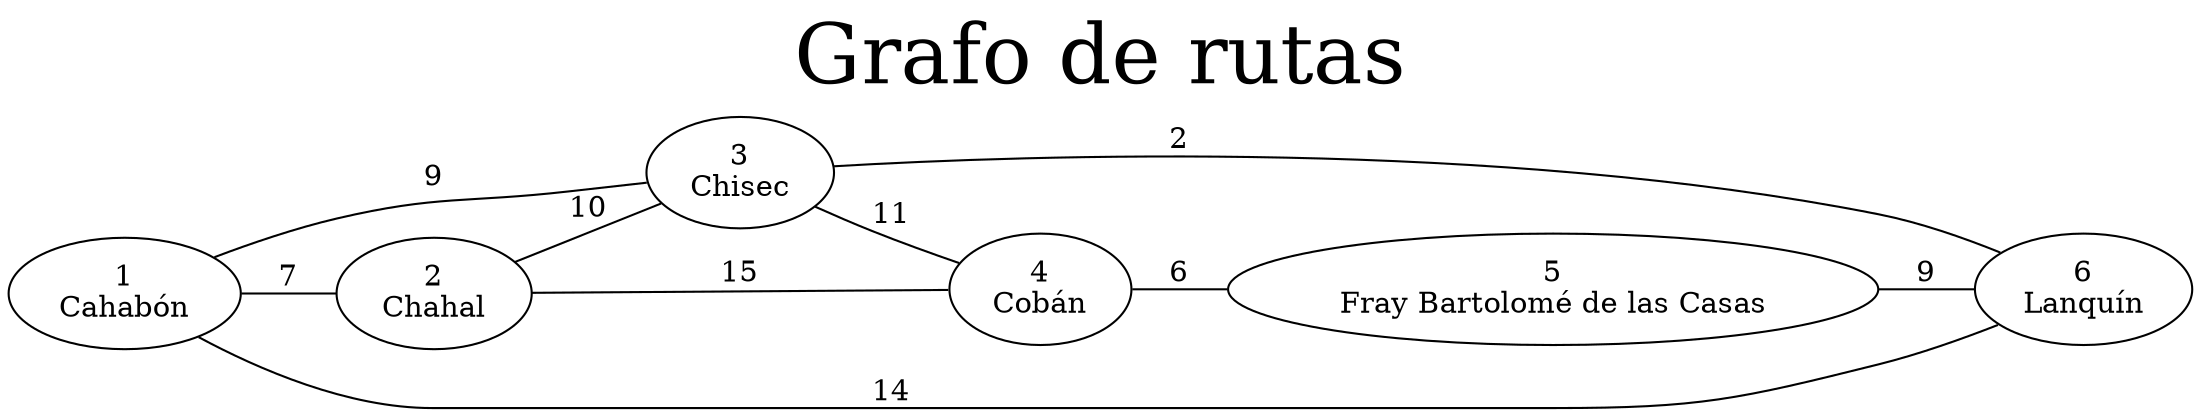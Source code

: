 graph G { 
labelloc="t";
label="Grafo de rutas";
fontsize = 40;
rankdir=LR;
1[label="1\nCahabón", group=1]
2[label="2\nChahal", group=2]
3[label="3\nChisec", group=3]
4[label="4\nCobán", group=4]
5[label="5\nFray Bartolomé de las Casas", group=5]
6[label="6\nLanquín", group=6]
1 -- 2[label="7"];
1 -- 3[label="9"];
1 -- 6[label="14"];
2 -- 3[label="10"];
2 -- 4[label="15"];
3 -- 6[label="2"];
3 -- 4[label="11"];
4 -- 5[label="6"];
5 -- 6[label="9"];
}
